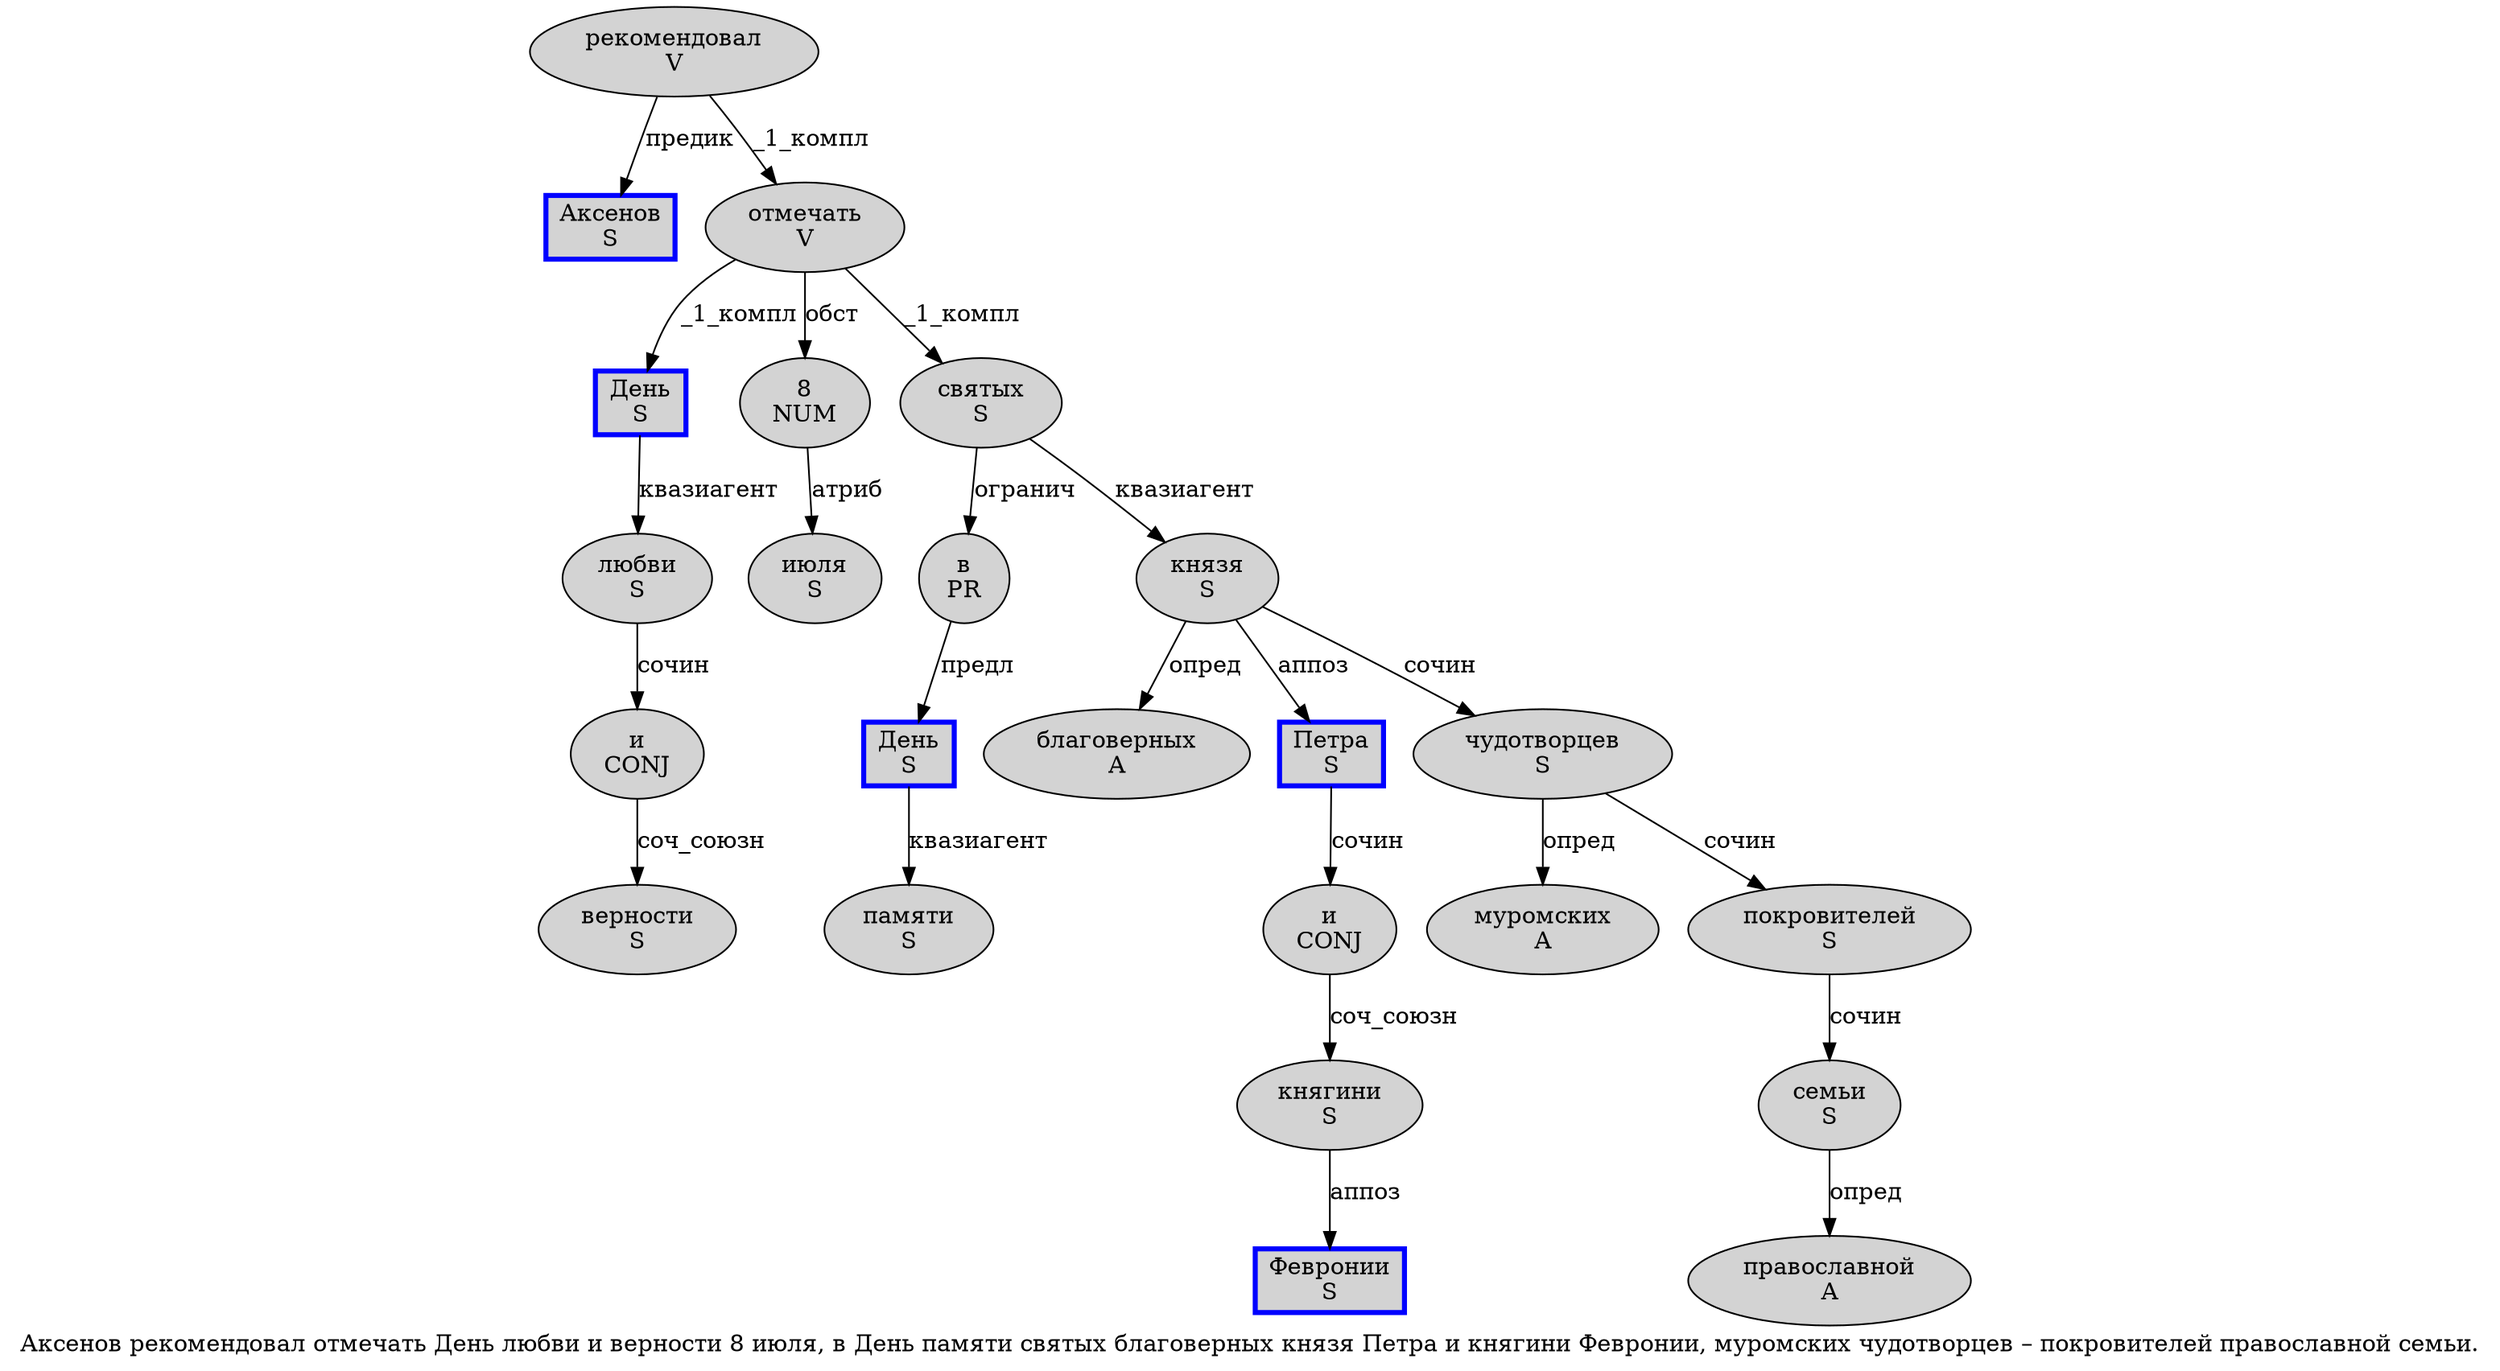 digraph SENTENCE_1196 {
	graph [label="Аксенов рекомендовал отмечать День любви и верности 8 июля, в День памяти святых благоверных князя Петра и княгини Февронии, муромских чудотворцев – покровителей православной семьи."]
	node [style=filled]
		0 [label="Аксенов
S" color=blue fillcolor=lightgray penwidth=3 shape=box]
		1 [label="рекомендовал
V" color="" fillcolor=lightgray penwidth=1 shape=ellipse]
		2 [label="отмечать
V" color="" fillcolor=lightgray penwidth=1 shape=ellipse]
		3 [label="День
S" color=blue fillcolor=lightgray penwidth=3 shape=box]
		4 [label="любви
S" color="" fillcolor=lightgray penwidth=1 shape=ellipse]
		5 [label="и
CONJ" color="" fillcolor=lightgray penwidth=1 shape=ellipse]
		6 [label="верности
S" color="" fillcolor=lightgray penwidth=1 shape=ellipse]
		7 [label="8
NUM" color="" fillcolor=lightgray penwidth=1 shape=ellipse]
		8 [label="июля
S" color="" fillcolor=lightgray penwidth=1 shape=ellipse]
		10 [label="в
PR" color="" fillcolor=lightgray penwidth=1 shape=ellipse]
		11 [label="День
S" color=blue fillcolor=lightgray penwidth=3 shape=box]
		12 [label="памяти
S" color="" fillcolor=lightgray penwidth=1 shape=ellipse]
		13 [label="святых
S" color="" fillcolor=lightgray penwidth=1 shape=ellipse]
		14 [label="благоверных
A" color="" fillcolor=lightgray penwidth=1 shape=ellipse]
		15 [label="князя
S" color="" fillcolor=lightgray penwidth=1 shape=ellipse]
		16 [label="Петра
S" color=blue fillcolor=lightgray penwidth=3 shape=box]
		17 [label="и
CONJ" color="" fillcolor=lightgray penwidth=1 shape=ellipse]
		18 [label="княгини
S" color="" fillcolor=lightgray penwidth=1 shape=ellipse]
		19 [label="Февронии
S" color=blue fillcolor=lightgray penwidth=3 shape=box]
		21 [label="муромских
A" color="" fillcolor=lightgray penwidth=1 shape=ellipse]
		22 [label="чудотворцев
S" color="" fillcolor=lightgray penwidth=1 shape=ellipse]
		24 [label="покровителей
S" color="" fillcolor=lightgray penwidth=1 shape=ellipse]
		25 [label="православной
A" color="" fillcolor=lightgray penwidth=1 shape=ellipse]
		26 [label="семьи
S" color="" fillcolor=lightgray penwidth=1 shape=ellipse]
			24 -> 26 [label="сочин"]
			3 -> 4 [label="квазиагент"]
			17 -> 18 [label="соч_союзн"]
			15 -> 14 [label="опред"]
			15 -> 16 [label="аппоз"]
			15 -> 22 [label="сочин"]
			13 -> 10 [label="огранич"]
			13 -> 15 [label="квазиагент"]
			2 -> 3 [label="_1_компл"]
			2 -> 7 [label="обст"]
			2 -> 13 [label="_1_компл"]
			4 -> 5 [label="сочин"]
			1 -> 0 [label="предик"]
			1 -> 2 [label="_1_компл"]
			7 -> 8 [label="атриб"]
			10 -> 11 [label="предл"]
			22 -> 21 [label="опред"]
			22 -> 24 [label="сочин"]
			18 -> 19 [label="аппоз"]
			11 -> 12 [label="квазиагент"]
			26 -> 25 [label="опред"]
			16 -> 17 [label="сочин"]
			5 -> 6 [label="соч_союзн"]
}